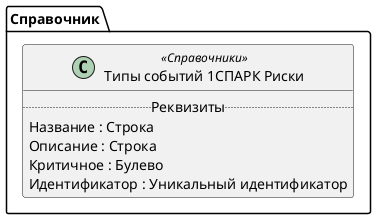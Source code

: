 ﻿@startuml ТипыСобытийСПАРКРиски
'!include templates.wsd
'..\include templates.wsd
class Справочник.ТипыСобытийСПАРКРиски as "Типы событий 1СПАРК Риски" <<Справочники>>
{
..Реквизиты..
Название : Строка
Описание : Строка
Критичное : Булево
Идентификатор : Уникальный идентификатор
}
@enduml
